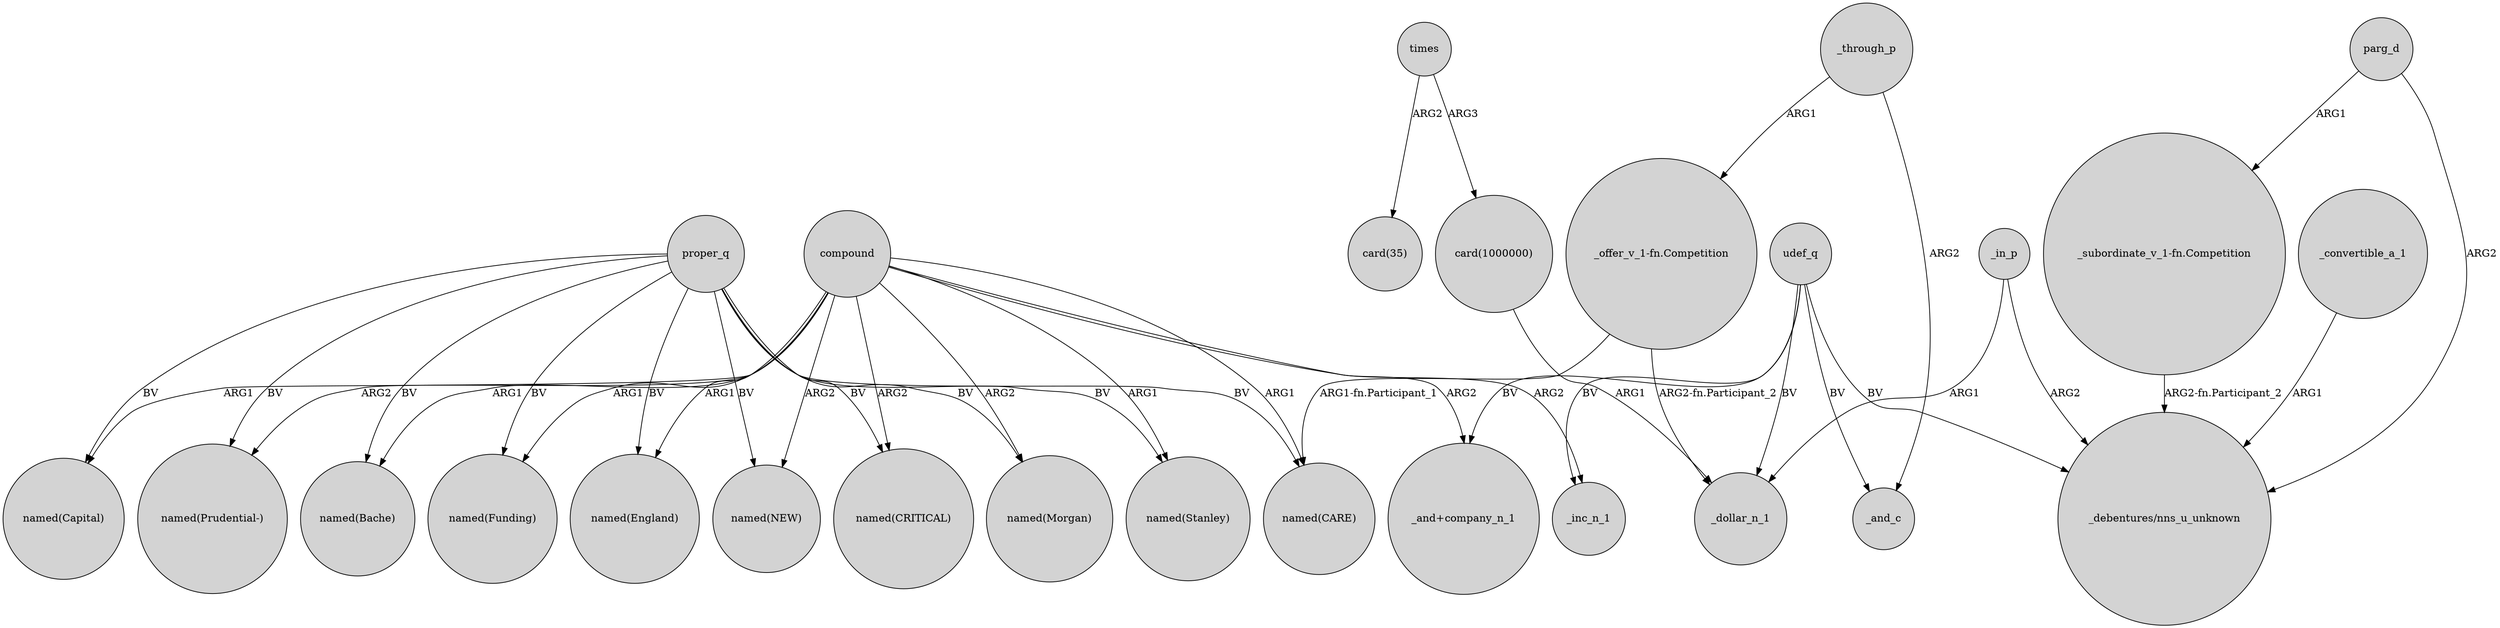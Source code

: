digraph {
	node [shape=circle style=filled]
	compound -> "named(Funding)" [label=ARG1]
	compound -> "named(CARE)" [label=ARG1]
	proper_q -> "named(CARE)" [label=BV]
	compound -> "_and+company_n_1" [label=ARG2]
	compound -> "named(Bache)" [label=ARG1]
	"_subordinate_v_1-fn.Competition" -> "_debentures/nns_u_unknown" [label="ARG2-fn.Participant_2"]
	proper_q -> "named(Capital)" [label=BV]
	times -> "card(1000000)" [label=ARG3]
	proper_q -> "named(CRITICAL)" [label=BV]
	compound -> "named(CRITICAL)" [label=ARG2]
	compound -> "named(NEW)" [label=ARG2]
	proper_q -> "named(Stanley)" [label=BV]
	udef_q -> _and_c [label=BV]
	"_offer_v_1-fn.Competition" -> _dollar_n_1 [label="ARG2-fn.Participant_2"]
	proper_q -> "named(England)" [label=BV]
	_through_p -> "_offer_v_1-fn.Competition" [label=ARG1]
	udef_q -> _inc_n_1 [label=BV]
	_in_p -> _dollar_n_1 [label=ARG1]
	compound -> _inc_n_1 [label=ARG2]
	"_offer_v_1-fn.Competition" -> "named(CARE)" [label="ARG1-fn.Participant_1"]
	compound -> "named(Prudential-)" [label=ARG2]
	_in_p -> "_debentures/nns_u_unknown" [label=ARG2]
	parg_d -> "_debentures/nns_u_unknown" [label=ARG2]
	compound -> "named(Morgan)" [label=ARG2]
	_convertible_a_1 -> "_debentures/nns_u_unknown" [label=ARG1]
	proper_q -> "named(Funding)" [label=BV]
	udef_q -> _dollar_n_1 [label=BV]
	"card(1000000)" -> _dollar_n_1 [label=ARG1]
	_through_p -> _and_c [label=ARG2]
	proper_q -> "named(Prudential-)" [label=BV]
	parg_d -> "_subordinate_v_1-fn.Competition" [label=ARG1]
	udef_q -> "_debentures/nns_u_unknown" [label=BV]
	udef_q -> "_and+company_n_1" [label=BV]
	proper_q -> "named(Morgan)" [label=BV]
	compound -> "named(England)" [label=ARG1]
	compound -> "named(Stanley)" [label=ARG1]
	proper_q -> "named(NEW)" [label=BV]
	proper_q -> "named(Bache)" [label=BV]
	compound -> "named(Capital)" [label=ARG1]
	times -> "card(35)" [label=ARG2]
}
